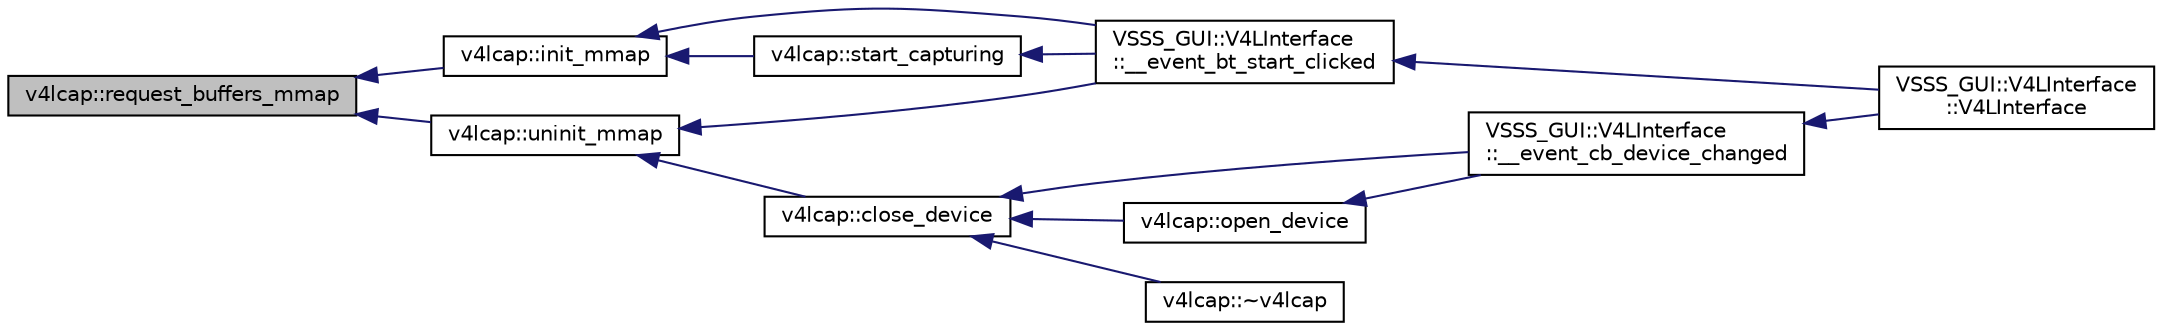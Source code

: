 digraph "v4lcap::request_buffers_mmap"
{
 // INTERACTIVE_SVG=YES
  edge [fontname="Helvetica",fontsize="10",labelfontname="Helvetica",labelfontsize="10"];
  node [fontname="Helvetica",fontsize="10",shape=record];
  rankdir="LR";
  Node359 [label="v4lcap::request_buffers_mmap",height=0.2,width=0.4,color="black", fillcolor="grey75", style="filled", fontcolor="black"];
  Node359 -> Node360 [dir="back",color="midnightblue",fontsize="10",style="solid",fontname="Helvetica"];
  Node360 [label="v4lcap::init_mmap",height=0.2,width=0.4,color="black", fillcolor="white", style="filled",URL="$classv4lcap.html#a04f75c0a68f0e8547925906a488bb50d",tooltip="This method requests buffers from host system to allocate streaming from camera. "];
  Node360 -> Node361 [dir="back",color="midnightblue",fontsize="10",style="solid",fontname="Helvetica"];
  Node361 [label="VSSS_GUI::V4LInterface\l::__event_bt_start_clicked",height=0.2,width=0.4,color="black", fillcolor="white", style="filled",URL="$class_v_s_s_s___g_u_i_1_1_v4_l_interface.html#ac83a8f5a54baf09ade5e3ec24ba91082",tooltip="Event triggered when &#39;start&#39; button is clicked. "];
  Node361 -> Node362 [dir="back",color="midnightblue",fontsize="10",style="solid",fontname="Helvetica"];
  Node362 [label="VSSS_GUI::V4LInterface\l::V4LInterface",height=0.2,width=0.4,color="black", fillcolor="white", style="filled",URL="$class_v_s_s_s___g_u_i_1_1_v4_l_interface.html#a8fafd828eacc6d5480649fa9fddc7ee4",tooltip="Constructor of a V4LInterface object. "];
  Node360 -> Node363 [dir="back",color="midnightblue",fontsize="10",style="solid",fontname="Helvetica"];
  Node363 [label="v4lcap::start_capturing",height=0.2,width=0.4,color="black", fillcolor="white", style="filled",URL="$classv4lcap.html#a4a7ee51c878ec735c9a24b517c63df16",tooltip="This method starts capturing and streaming from opened device passing memory type and number of buffe..."];
  Node363 -> Node361 [dir="back",color="midnightblue",fontsize="10",style="solid",fontname="Helvetica"];
  Node359 -> Node364 [dir="back",color="midnightblue",fontsize="10",style="solid",fontname="Helvetica"];
  Node364 [label="v4lcap::uninit_mmap",height=0.2,width=0.4,color="black", fillcolor="white", style="filled",URL="$classv4lcap.html#aafab5fd381c1d5858cd87f42560a40ab",tooltip="Free all requested buffers. "];
  Node364 -> Node365 [dir="back",color="midnightblue",fontsize="10",style="solid",fontname="Helvetica"];
  Node365 [label="v4lcap::close_device",height=0.2,width=0.4,color="black", fillcolor="white", style="filled",URL="$classv4lcap.html#adbb658a6f3248f24ee7926722e76ca43",tooltip="Close camera communication with pc. "];
  Node365 -> Node366 [dir="back",color="midnightblue",fontsize="10",style="solid",fontname="Helvetica"];
  Node366 [label="VSSS_GUI::V4LInterface\l::__event_cb_device_changed",height=0.2,width=0.4,color="black", fillcolor="white", style="filled",URL="$class_v_s_s_s___g_u_i_1_1_v4_l_interface.html#af38c88f726a7ff9fab089ab9ed20c03c",tooltip="Event triggered when a new device is selected in Device combobox. "];
  Node366 -> Node362 [dir="back",color="midnightblue",fontsize="10",style="solid",fontname="Helvetica"];
  Node365 -> Node367 [dir="back",color="midnightblue",fontsize="10",style="solid",fontname="Helvetica"];
  Node367 [label="v4lcap::open_device",height=0.2,width=0.4,color="black", fillcolor="white", style="filled",URL="$classv4lcap.html#a1404aae893a64a8e8859d822a4dfb273",tooltip="By getting device name and emulated format, this method open the connection to the camera..."];
  Node367 -> Node366 [dir="back",color="midnightblue",fontsize="10",style="solid",fontname="Helvetica"];
  Node365 -> Node368 [dir="back",color="midnightblue",fontsize="10",style="solid",fontname="Helvetica"];
  Node368 [label="v4lcap::~v4lcap",height=0.2,width=0.4,color="black", fillcolor="white", style="filled",URL="$classv4lcap.html#aa1aaea89befb94cdf3dbb24bf758078f"];
  Node364 -> Node361 [dir="back",color="midnightblue",fontsize="10",style="solid",fontname="Helvetica"];
}
